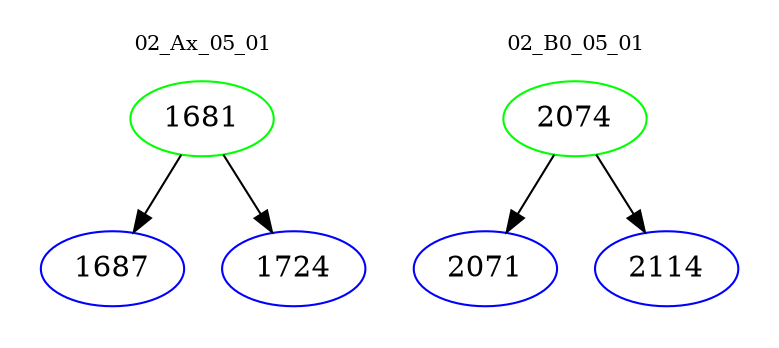 digraph{
subgraph cluster_0 {
color = white
label = "02_Ax_05_01";
fontsize=10;
T0_1681 [label="1681", color="green"]
T0_1681 -> T0_1687 [color="black"]
T0_1687 [label="1687", color="blue"]
T0_1681 -> T0_1724 [color="black"]
T0_1724 [label="1724", color="blue"]
}
subgraph cluster_1 {
color = white
label = "02_B0_05_01";
fontsize=10;
T1_2074 [label="2074", color="green"]
T1_2074 -> T1_2071 [color="black"]
T1_2071 [label="2071", color="blue"]
T1_2074 -> T1_2114 [color="black"]
T1_2114 [label="2114", color="blue"]
}
}
